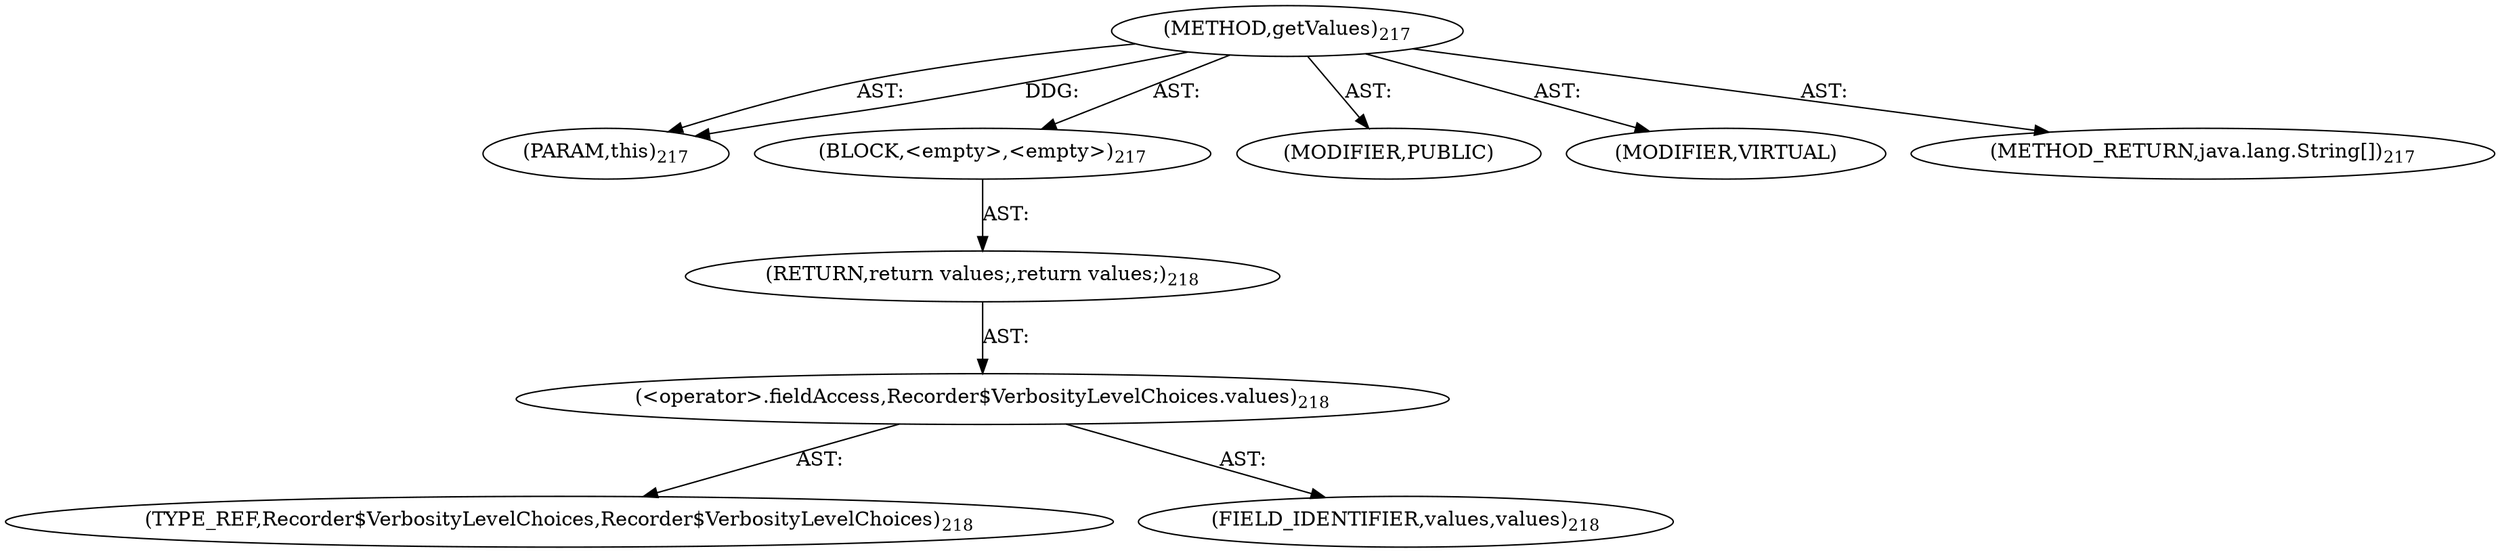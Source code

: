 digraph "getValues" {  
"111669149705" [label = <(METHOD,getValues)<SUB>217</SUB>> ]
"115964117005" [label = <(PARAM,this)<SUB>217</SUB>> ]
"25769803798" [label = <(BLOCK,&lt;empty&gt;,&lt;empty&gt;)<SUB>217</SUB>> ]
"146028888065" [label = <(RETURN,return values;,return values;)<SUB>218</SUB>> ]
"30064771136" [label = <(&lt;operator&gt;.fieldAccess,Recorder$VerbosityLevelChoices.values)<SUB>218</SUB>> ]
"180388626434" [label = <(TYPE_REF,Recorder$VerbosityLevelChoices,Recorder$VerbosityLevelChoices)<SUB>218</SUB>> ]
"55834574875" [label = <(FIELD_IDENTIFIER,values,values)<SUB>218</SUB>> ]
"133143986205" [label = <(MODIFIER,PUBLIC)> ]
"133143986206" [label = <(MODIFIER,VIRTUAL)> ]
"128849018889" [label = <(METHOD_RETURN,java.lang.String[])<SUB>217</SUB>> ]
  "111669149705" -> "115964117005"  [ label = "AST: "] 
  "111669149705" -> "25769803798"  [ label = "AST: "] 
  "111669149705" -> "133143986205"  [ label = "AST: "] 
  "111669149705" -> "133143986206"  [ label = "AST: "] 
  "111669149705" -> "128849018889"  [ label = "AST: "] 
  "25769803798" -> "146028888065"  [ label = "AST: "] 
  "146028888065" -> "30064771136"  [ label = "AST: "] 
  "30064771136" -> "180388626434"  [ label = "AST: "] 
  "30064771136" -> "55834574875"  [ label = "AST: "] 
  "111669149705" -> "115964117005"  [ label = "DDG: "] 
}
